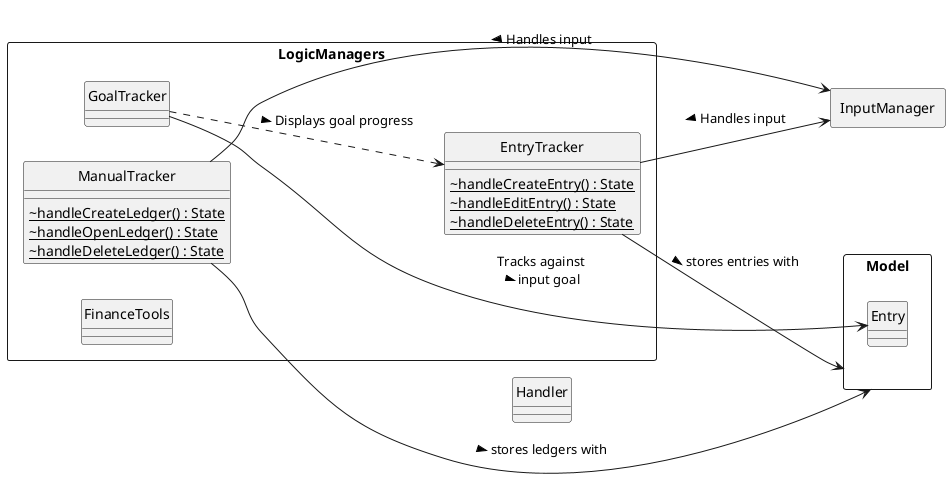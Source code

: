 @startuml
hide circle
skinparam classAttributeIconSize 0
skinparam BoxPadding 50
skinparam shadowing false
left to right direction


skinparam package<<Layout>> {
  borderColor Transparent
  backgroundColor Transparent
  fontColor Transparent
  stereotypeFontColor Transparent
}




rectangle Model {
    class Entry {
    }
}

rectangle InputManager {
}



rectangle LogicManagers {
    class ManualTracker {
        ~ {static} handleCreateLedger() : State
        ~ {static} handleOpenLedger() : State
        ~ {static} handleDeleteLedger() : State
    }

    class EntryTracker {
        ~ {static} handleCreateEntry() : State
        ~ {static} handleEditEntry() : State
        ~ {static} handleDeleteEntry() : State
    }

    class GoalTracker {
    }

    class FinanceTools{
    }

    EntryTracker --> Model : stores entries with >
    ManualTracker --> Model : stores ledgers with >
}

ManualTracker --> InputManager : Handles input <
EntryTracker --> InputManager : Handles input <

GoalTracker --> Entry : Tracks against \n input goal >
GoalTracker ..> EntryTracker : Displays goal progress >


Handler -[hidden]- Model

@enduml